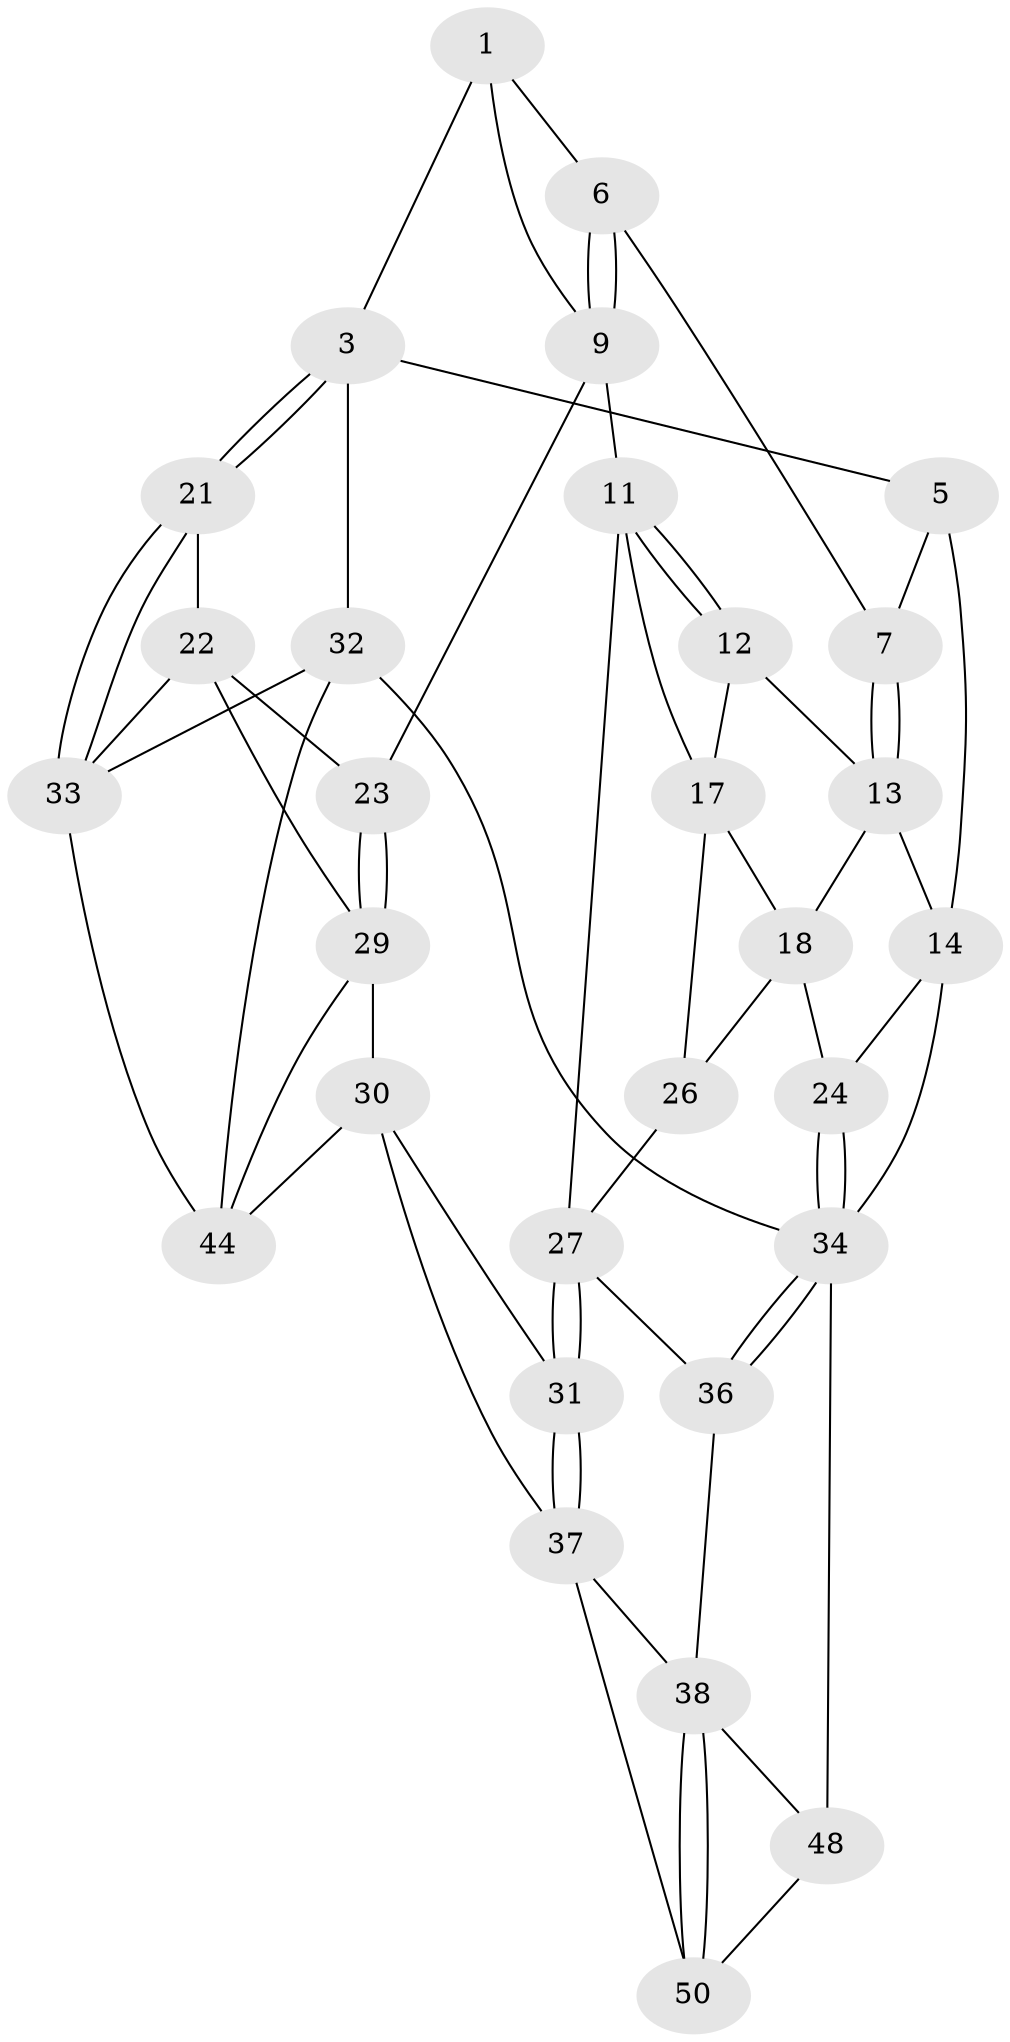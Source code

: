 // Generated by graph-tools (version 1.1) at 2025/24/03/03/25 07:24:33]
// undirected, 30 vertices, 65 edges
graph export_dot {
graph [start="1"]
  node [color=gray90,style=filled];
  1 [pos="+0.6566440125230454+0.030051517466706448",super="+2"];
  3 [pos="+1+0.31985130840012416",super="+4"];
  5 [pos="+0.6544743048990738+0",super="+8"];
  6 [pos="+0.2547033582636257+0.20765538614388765"];
  7 [pos="+0.22186243070483969+0.20664884194499408"];
  9 [pos="+0.6084111285409685+0.3895516575159287",super="+10"];
  11 [pos="+0.3642321275561998+0.4780610071979528",super="+19"];
  12 [pos="+0.2664484171662446+0.34565481869688636"];
  13 [pos="+0.22375193994086767+0.2715872239821104",super="+15"];
  14 [pos="+0+0",super="+16"];
  17 [pos="+0.15983585265315534+0.5018587012519706",super="+20"];
  18 [pos="+0.14371447865413317+0.5000235867818323",super="+25"];
  21 [pos="+0.6975612500867661+0.6540730475947383"];
  22 [pos="+0.6757632997592647+0.6478119060257602",super="+40"];
  23 [pos="+0.6152713358685958+0.6179925383394299"];
  24 [pos="+0+0.5533071278156936"];
  26 [pos="+0.1869480108305303+0.6849117914633442"];
  27 [pos="+0.28394582565326154+0.7318950006186772",super="+28"];
  29 [pos="+0.5156002395351855+0.7280221718490424",super="+41"];
  30 [pos="+0.5125258010848756+0.7304196375681219",super="+45"];
  31 [pos="+0.35296428636288946+0.7602542904164444"];
  32 [pos="+1+0.6861142921343192",super="+43"];
  33 [pos="+0.8151742465334714+0.7137565841115994",super="+42"];
  34 [pos="+0+0.7399398338814198",super="+35"];
  36 [pos="+0.06880442805277864+0.8188080975510447"];
  37 [pos="+0.2717670297632446+0.9309558965726505",super="+46"];
  38 [pos="+0.16682826869900122+0.8998664258466882",super="+39"];
  44 [pos="+1+1",super="+47"];
  48 [pos="+0.08069398464317916+0.9276624274394892",super="+49"];
  50 [pos="+0.13600513239841278+1",super="+51"];
  1 -- 6;
  1 -- 3;
  1 -- 9;
  3 -- 21;
  3 -- 21;
  3 -- 32 [weight=2];
  3 -- 5;
  5 -- 14 [weight=2];
  5 -- 7;
  6 -- 7;
  6 -- 9;
  6 -- 9;
  7 -- 13;
  7 -- 13;
  9 -- 11;
  9 -- 23;
  11 -- 12;
  11 -- 12;
  11 -- 27;
  11 -- 17;
  12 -- 13;
  12 -- 17;
  13 -- 18;
  13 -- 14;
  14 -- 24;
  14 -- 34;
  17 -- 18;
  17 -- 26;
  18 -- 24;
  18 -- 26;
  21 -- 22;
  21 -- 33;
  21 -- 33;
  22 -- 23;
  22 -- 29;
  22 -- 33;
  23 -- 29;
  23 -- 29;
  24 -- 34;
  24 -- 34;
  26 -- 27;
  27 -- 31;
  27 -- 31;
  27 -- 36;
  29 -- 30;
  29 -- 44;
  30 -- 31;
  30 -- 44;
  30 -- 37;
  31 -- 37;
  31 -- 37;
  32 -- 33;
  32 -- 34;
  32 -- 44;
  33 -- 44;
  34 -- 36;
  34 -- 36;
  34 -- 48;
  36 -- 38;
  37 -- 38;
  37 -- 50;
  38 -- 50;
  38 -- 50;
  38 -- 48;
  48 -- 50 [weight=2];
}
